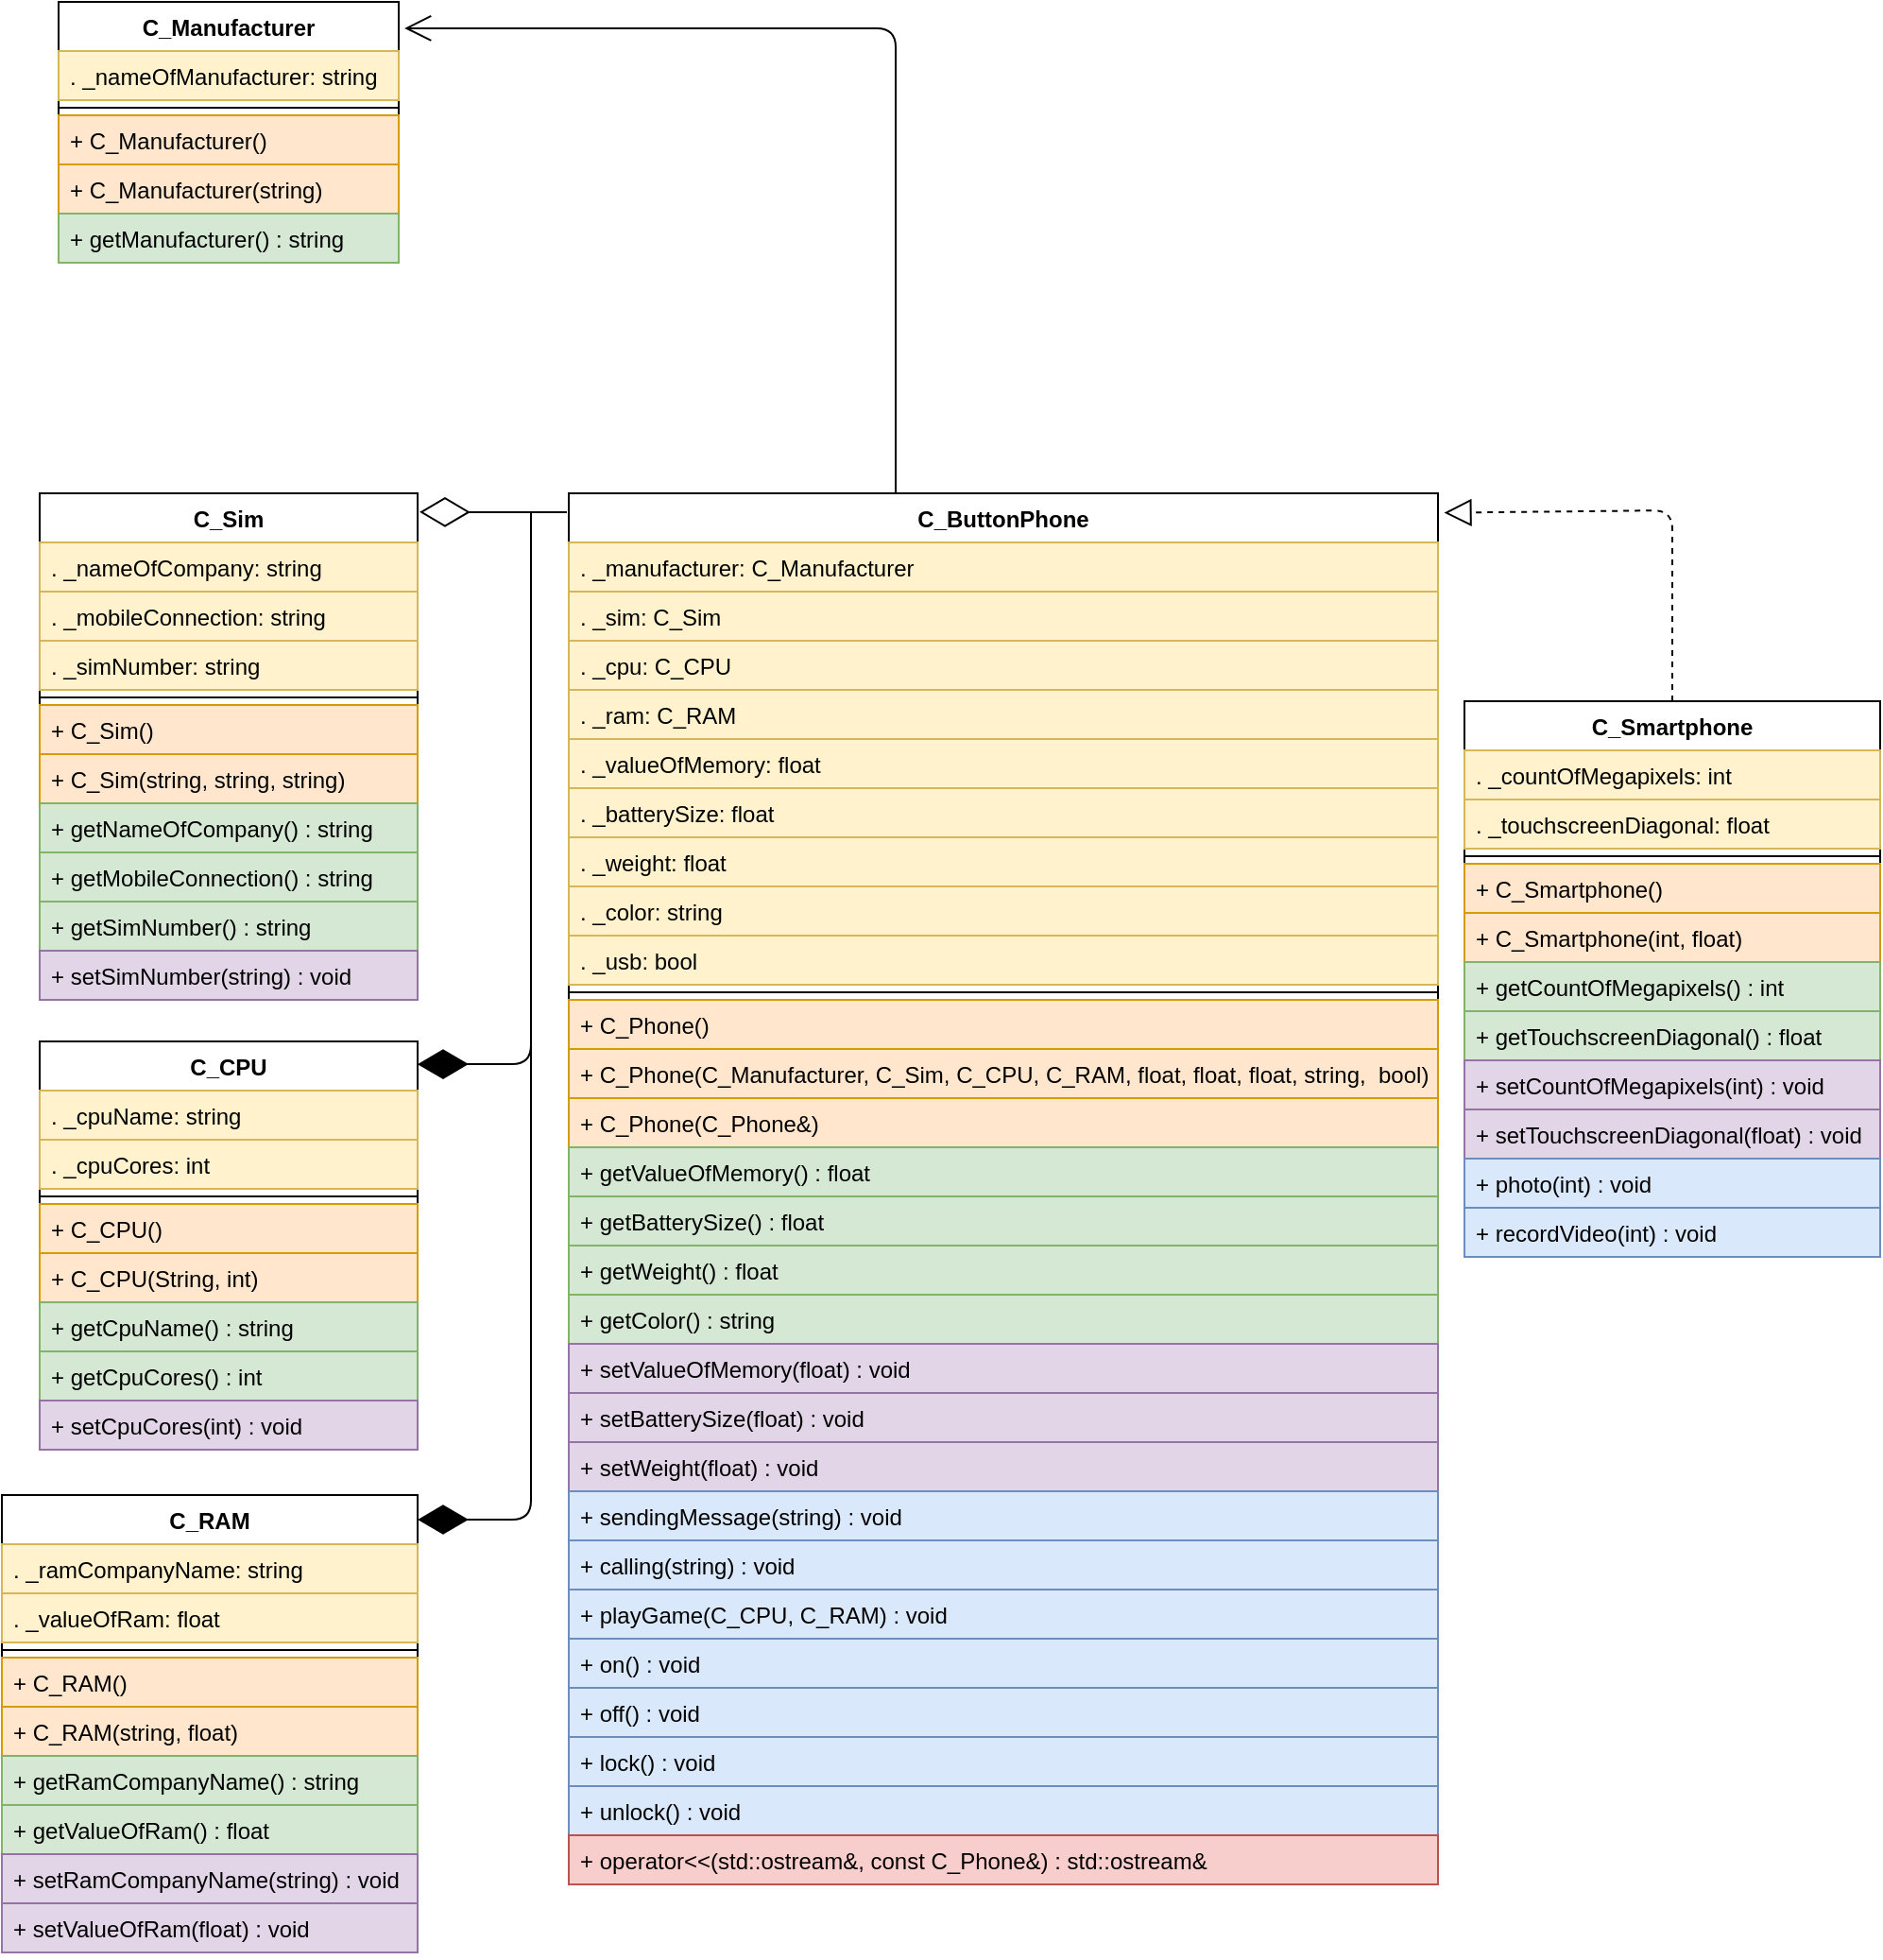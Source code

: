 <mxfile version="15.0.4" type="github">
  <diagram id="yByAGaXeHtsglBaPChMi" name="Page-1">
    <mxGraphModel dx="2209" dy="1964" grid="1" gridSize="10" guides="1" tooltips="1" connect="1" arrows="1" fold="1" page="1" pageScale="1" pageWidth="827" pageHeight="1169" math="0" shadow="0">
      <root>
        <mxCell id="0" />
        <mxCell id="1" parent="0" />
        <mxCell id="Nohw356kASE3FGhJJEtO-1" value="C_ButtonPhone" style="swimlane;fontStyle=1;align=center;verticalAlign=top;childLayout=stackLayout;horizontal=1;startSize=26;horizontalStack=0;resizeParent=1;resizeParentMax=0;resizeLast=0;collapsible=1;marginBottom=0;" parent="1" vertex="1">
          <mxGeometry x="-170" width="460" height="736" as="geometry" />
        </mxCell>
        <mxCell id="Cpvz5Reu_O1lryo7BNxU-34" value=". _manufacturer: C_Manufacturer" style="text;strokeColor=#d6b656;fillColor=#fff2cc;align=left;verticalAlign=top;spacingLeft=4;spacingRight=4;overflow=hidden;rotatable=0;points=[[0,0.5],[1,0.5]];portConstraint=eastwest;" vertex="1" parent="Nohw356kASE3FGhJJEtO-1">
          <mxGeometry y="26" width="460" height="26" as="geometry" />
        </mxCell>
        <mxCell id="Cpvz5Reu_O1lryo7BNxU-33" value=". _sim: C_Sim" style="text;strokeColor=#d6b656;fillColor=#fff2cc;align=left;verticalAlign=top;spacingLeft=4;spacingRight=4;overflow=hidden;rotatable=0;points=[[0,0.5],[1,0.5]];portConstraint=eastwest;" vertex="1" parent="Nohw356kASE3FGhJJEtO-1">
          <mxGeometry y="52" width="460" height="26" as="geometry" />
        </mxCell>
        <mxCell id="Cpvz5Reu_O1lryo7BNxU-32" value=". _cpu: C_CPU" style="text;strokeColor=#d6b656;fillColor=#fff2cc;align=left;verticalAlign=top;spacingLeft=4;spacingRight=4;overflow=hidden;rotatable=0;points=[[0,0.5],[1,0.5]];portConstraint=eastwest;" vertex="1" parent="Nohw356kASE3FGhJJEtO-1">
          <mxGeometry y="78" width="460" height="26" as="geometry" />
        </mxCell>
        <mxCell id="Nohw356kASE3FGhJJEtO-2" value=". _ram: C_RAM" style="text;strokeColor=#d6b656;fillColor=#fff2cc;align=left;verticalAlign=top;spacingLeft=4;spacingRight=4;overflow=hidden;rotatable=0;points=[[0,0.5],[1,0.5]];portConstraint=eastwest;" parent="Nohw356kASE3FGhJJEtO-1" vertex="1">
          <mxGeometry y="104" width="460" height="26" as="geometry" />
        </mxCell>
        <mxCell id="Nohw356kASE3FGhJJEtO-70" value=". _valueOfMemory: float" style="text;strokeColor=#d6b656;fillColor=#fff2cc;align=left;verticalAlign=top;spacingLeft=4;spacingRight=4;overflow=hidden;rotatable=0;points=[[0,0.5],[1,0.5]];portConstraint=eastwest;" parent="Nohw356kASE3FGhJJEtO-1" vertex="1">
          <mxGeometry y="130" width="460" height="26" as="geometry" />
        </mxCell>
        <mxCell id="Nohw356kASE3FGhJJEtO-38" value=". _batterySize: float" style="text;strokeColor=#d6b656;fillColor=#fff2cc;align=left;verticalAlign=top;spacingLeft=4;spacingRight=4;overflow=hidden;rotatable=0;points=[[0,0.5],[1,0.5]];portConstraint=eastwest;" parent="Nohw356kASE3FGhJJEtO-1" vertex="1">
          <mxGeometry y="156" width="460" height="26" as="geometry" />
        </mxCell>
        <mxCell id="Nohw356kASE3FGhJJEtO-42" value=". _weight: float" style="text;strokeColor=#d6b656;fillColor=#fff2cc;align=left;verticalAlign=top;spacingLeft=4;spacingRight=4;overflow=hidden;rotatable=0;points=[[0,0.5],[1,0.5]];portConstraint=eastwest;" parent="Nohw356kASE3FGhJJEtO-1" vertex="1">
          <mxGeometry y="182" width="460" height="26" as="geometry" />
        </mxCell>
        <mxCell id="Nohw356kASE3FGhJJEtO-43" value=". _color: string" style="text;strokeColor=#d6b656;fillColor=#fff2cc;align=left;verticalAlign=top;spacingLeft=4;spacingRight=4;overflow=hidden;rotatable=0;points=[[0,0.5],[1,0.5]];portConstraint=eastwest;" parent="Nohw356kASE3FGhJJEtO-1" vertex="1">
          <mxGeometry y="208" width="460" height="26" as="geometry" />
        </mxCell>
        <mxCell id="Cpvz5Reu_O1lryo7BNxU-38" value=". _usb: bool" style="text;strokeColor=#d6b656;fillColor=#fff2cc;align=left;verticalAlign=top;spacingLeft=4;spacingRight=4;overflow=hidden;rotatable=0;points=[[0,0.5],[1,0.5]];portConstraint=eastwest;" vertex="1" parent="Nohw356kASE3FGhJJEtO-1">
          <mxGeometry y="234" width="460" height="26" as="geometry" />
        </mxCell>
        <mxCell id="Nohw356kASE3FGhJJEtO-3" value="" style="line;strokeWidth=1;fillColor=none;align=left;verticalAlign=middle;spacingTop=-1;spacingLeft=3;spacingRight=3;rotatable=0;labelPosition=right;points=[];portConstraint=eastwest;" parent="Nohw356kASE3FGhJJEtO-1" vertex="1">
          <mxGeometry y="260" width="460" height="8" as="geometry" />
        </mxCell>
        <mxCell id="Nohw356kASE3FGhJJEtO-4" value="+ C_Phone()" style="text;strokeColor=#d79b00;fillColor=#ffe6cc;align=left;verticalAlign=top;spacingLeft=4;spacingRight=4;overflow=hidden;rotatable=0;points=[[0,0.5],[1,0.5]];portConstraint=eastwest;" parent="Nohw356kASE3FGhJJEtO-1" vertex="1">
          <mxGeometry y="268" width="460" height="26" as="geometry" />
        </mxCell>
        <mxCell id="Nohw356kASE3FGhJJEtO-44" value="+ C_Phone(C_Manufacturer, C_Sim, C_CPU, C_RAM, float, float, float, string,  bool)" style="text;strokeColor=#d79b00;fillColor=#ffe6cc;align=left;verticalAlign=top;spacingLeft=4;spacingRight=4;overflow=hidden;rotatable=0;points=[[0,0.5],[1,0.5]];portConstraint=eastwest;" parent="Nohw356kASE3FGhJJEtO-1" vertex="1">
          <mxGeometry y="294" width="460" height="26" as="geometry" />
        </mxCell>
        <mxCell id="Nohw356kASE3FGhJJEtO-45" value="+ C_Phone(C_Phone&amp;)" style="text;strokeColor=#d79b00;fillColor=#ffe6cc;align=left;verticalAlign=top;spacingLeft=4;spacingRight=4;overflow=hidden;rotatable=0;points=[[0,0.5],[1,0.5]];portConstraint=eastwest;" parent="Nohw356kASE3FGhJJEtO-1" vertex="1">
          <mxGeometry y="320" width="460" height="26" as="geometry" />
        </mxCell>
        <mxCell id="Nohw356kASE3FGhJJEtO-71" value="+ getValueOfMemory() : float" style="text;strokeColor=#82b366;fillColor=#d5e8d4;align=left;verticalAlign=top;spacingLeft=4;spacingRight=4;overflow=hidden;rotatable=0;points=[[0,0.5],[1,0.5]];portConstraint=eastwest;" parent="Nohw356kASE3FGhJJEtO-1" vertex="1">
          <mxGeometry y="346" width="460" height="26" as="geometry" />
        </mxCell>
        <mxCell id="Nohw356kASE3FGhJJEtO-48" value="+ getBatterySize() : float" style="text;strokeColor=#82b366;fillColor=#d5e8d4;align=left;verticalAlign=top;spacingLeft=4;spacingRight=4;overflow=hidden;rotatable=0;points=[[0,0.5],[1,0.5]];portConstraint=eastwest;" parent="Nohw356kASE3FGhJJEtO-1" vertex="1">
          <mxGeometry y="372" width="460" height="26" as="geometry" />
        </mxCell>
        <mxCell id="Nohw356kASE3FGhJJEtO-52" value="+ getWeight() : float" style="text;strokeColor=#82b366;fillColor=#d5e8d4;align=left;verticalAlign=top;spacingLeft=4;spacingRight=4;overflow=hidden;rotatable=0;points=[[0,0.5],[1,0.5]];portConstraint=eastwest;" parent="Nohw356kASE3FGhJJEtO-1" vertex="1">
          <mxGeometry y="398" width="460" height="26" as="geometry" />
        </mxCell>
        <mxCell id="Nohw356kASE3FGhJJEtO-53" value="+ getColor() : string" style="text;strokeColor=#82b366;fillColor=#d5e8d4;align=left;verticalAlign=top;spacingLeft=4;spacingRight=4;overflow=hidden;rotatable=0;points=[[0,0.5],[1,0.5]];portConstraint=eastwest;" parent="Nohw356kASE3FGhJJEtO-1" vertex="1">
          <mxGeometry y="424" width="460" height="26" as="geometry" />
        </mxCell>
        <mxCell id="Nohw356kASE3FGhJJEtO-85" value="+ setValueOfMemory(float) : void" style="text;strokeColor=#9673a6;fillColor=#e1d5e7;align=left;verticalAlign=top;spacingLeft=4;spacingRight=4;overflow=hidden;rotatable=0;points=[[0,0.5],[1,0.5]];portConstraint=eastwest;" parent="Nohw356kASE3FGhJJEtO-1" vertex="1">
          <mxGeometry y="450" width="460" height="26" as="geometry" />
        </mxCell>
        <mxCell id="Nohw356kASE3FGhJJEtO-57" value="+ setBatterySize(float) : void" style="text;strokeColor=#9673a6;fillColor=#e1d5e7;align=left;verticalAlign=top;spacingLeft=4;spacingRight=4;overflow=hidden;rotatable=0;points=[[0,0.5],[1,0.5]];portConstraint=eastwest;" parent="Nohw356kASE3FGhJJEtO-1" vertex="1">
          <mxGeometry y="476" width="460" height="26" as="geometry" />
        </mxCell>
        <mxCell id="Nohw356kASE3FGhJJEtO-59" value="+ setWeight(float) : void" style="text;strokeColor=#9673a6;fillColor=#e1d5e7;align=left;verticalAlign=top;spacingLeft=4;spacingRight=4;overflow=hidden;rotatable=0;points=[[0,0.5],[1,0.5]];portConstraint=eastwest;" parent="Nohw356kASE3FGhJJEtO-1" vertex="1">
          <mxGeometry y="502" width="460" height="26" as="geometry" />
        </mxCell>
        <mxCell id="Nohw356kASE3FGhJJEtO-61" value="+ sendingMessage(string) : void" style="text;strokeColor=#6c8ebf;fillColor=#dae8fc;align=left;verticalAlign=top;spacingLeft=4;spacingRight=4;overflow=hidden;rotatable=0;points=[[0,0.5],[1,0.5]];portConstraint=eastwest;" parent="Nohw356kASE3FGhJJEtO-1" vertex="1">
          <mxGeometry y="528" width="460" height="26" as="geometry" />
        </mxCell>
        <mxCell id="Nohw356kASE3FGhJJEtO-62" value="+ calling(string) : void" style="text;strokeColor=#6c8ebf;fillColor=#dae8fc;align=left;verticalAlign=top;spacingLeft=4;spacingRight=4;overflow=hidden;rotatable=0;points=[[0,0.5],[1,0.5]];portConstraint=eastwest;" parent="Nohw356kASE3FGhJJEtO-1" vertex="1">
          <mxGeometry y="554" width="460" height="26" as="geometry" />
        </mxCell>
        <mxCell id="Cpvz5Reu_O1lryo7BNxU-40" value="+ playGame(C_CPU, C_RAM) : void" style="text;strokeColor=#6c8ebf;fillColor=#dae8fc;align=left;verticalAlign=top;spacingLeft=4;spacingRight=4;overflow=hidden;rotatable=0;points=[[0,0.5],[1,0.5]];portConstraint=eastwest;" vertex="1" parent="Nohw356kASE3FGhJJEtO-1">
          <mxGeometry y="580" width="460" height="26" as="geometry" />
        </mxCell>
        <mxCell id="Nohw356kASE3FGhJJEtO-66" value="+ on() : void" style="text;strokeColor=#6c8ebf;fillColor=#dae8fc;align=left;verticalAlign=top;spacingLeft=4;spacingRight=4;overflow=hidden;rotatable=0;points=[[0,0.5],[1,0.5]];portConstraint=eastwest;" parent="Nohw356kASE3FGhJJEtO-1" vertex="1">
          <mxGeometry y="606" width="460" height="26" as="geometry" />
        </mxCell>
        <mxCell id="Nohw356kASE3FGhJJEtO-67" value="+ off() : void" style="text;strokeColor=#6c8ebf;fillColor=#dae8fc;align=left;verticalAlign=top;spacingLeft=4;spacingRight=4;overflow=hidden;rotatable=0;points=[[0,0.5],[1,0.5]];portConstraint=eastwest;" parent="Nohw356kASE3FGhJJEtO-1" vertex="1">
          <mxGeometry y="632" width="460" height="26" as="geometry" />
        </mxCell>
        <mxCell id="Nohw356kASE3FGhJJEtO-87" value="+ lock() : void" style="text;strokeColor=#6c8ebf;fillColor=#dae8fc;align=left;verticalAlign=top;spacingLeft=4;spacingRight=4;overflow=hidden;rotatable=0;points=[[0,0.5],[1,0.5]];portConstraint=eastwest;" parent="Nohw356kASE3FGhJJEtO-1" vertex="1">
          <mxGeometry y="658" width="460" height="26" as="geometry" />
        </mxCell>
        <mxCell id="Nohw356kASE3FGhJJEtO-88" value="+ unlock() : void" style="text;strokeColor=#6c8ebf;fillColor=#dae8fc;align=left;verticalAlign=top;spacingLeft=4;spacingRight=4;overflow=hidden;rotatable=0;points=[[0,0.5],[1,0.5]];portConstraint=eastwest;" parent="Nohw356kASE3FGhJJEtO-1" vertex="1">
          <mxGeometry y="684" width="460" height="26" as="geometry" />
        </mxCell>
        <mxCell id="Nohw356kASE3FGhJJEtO-68" value="+ operator&lt;&lt;(std::ostream&amp;, const C_Phone&amp;) : std::ostream&amp;" style="text;strokeColor=#b85450;fillColor=#f8cecc;align=left;verticalAlign=top;spacingLeft=4;spacingRight=4;overflow=hidden;rotatable=0;points=[[0,0.5],[1,0.5]];portConstraint=eastwest;" parent="Nohw356kASE3FGhJJEtO-1" vertex="1">
          <mxGeometry y="710" width="460" height="26" as="geometry" />
        </mxCell>
        <mxCell id="Nohw356kASE3FGhJJEtO-5" value="C_Smartphone" style="swimlane;fontStyle=1;align=center;verticalAlign=top;childLayout=stackLayout;horizontal=1;startSize=26;horizontalStack=0;resizeParent=1;resizeParentMax=0;resizeLast=0;collapsible=1;marginBottom=0;" parent="1" vertex="1">
          <mxGeometry x="304" y="110" width="220" height="294" as="geometry" />
        </mxCell>
        <mxCell id="Nohw356kASE3FGhJJEtO-17" value=". _countOfMegapixels: int" style="text;strokeColor=#d6b656;fillColor=#fff2cc;align=left;verticalAlign=top;spacingLeft=4;spacingRight=4;overflow=hidden;rotatable=0;points=[[0,0.5],[1,0.5]];portConstraint=eastwest;" parent="Nohw356kASE3FGhJJEtO-5" vertex="1">
          <mxGeometry y="26" width="220" height="26" as="geometry" />
        </mxCell>
        <mxCell id="Cpvz5Reu_O1lryo7BNxU-35" value=". _touchscreenDiagonal: float" style="text;strokeColor=#d6b656;fillColor=#fff2cc;align=left;verticalAlign=top;spacingLeft=4;spacingRight=4;overflow=hidden;rotatable=0;points=[[0,0.5],[1,0.5]];portConstraint=eastwest;" vertex="1" parent="Nohw356kASE3FGhJJEtO-5">
          <mxGeometry y="52" width="220" height="26" as="geometry" />
        </mxCell>
        <mxCell id="Nohw356kASE3FGhJJEtO-7" value="" style="line;strokeWidth=1;fillColor=none;align=left;verticalAlign=middle;spacingTop=-1;spacingLeft=3;spacingRight=3;rotatable=0;labelPosition=right;points=[];portConstraint=eastwest;" parent="Nohw356kASE3FGhJJEtO-5" vertex="1">
          <mxGeometry y="78" width="220" height="8" as="geometry" />
        </mxCell>
        <mxCell id="Nohw356kASE3FGhJJEtO-8" value="+ C_Smartphone()" style="text;strokeColor=#d79b00;fillColor=#ffe6cc;align=left;verticalAlign=top;spacingLeft=4;spacingRight=4;overflow=hidden;rotatable=0;points=[[0,0.5],[1,0.5]];portConstraint=eastwest;" parent="Nohw356kASE3FGhJJEtO-5" vertex="1">
          <mxGeometry y="86" width="220" height="26" as="geometry" />
        </mxCell>
        <mxCell id="Nohw356kASE3FGhJJEtO-22" value="+ C_Smartphone(int, float)" style="text;strokeColor=#d79b00;fillColor=#ffe6cc;align=left;verticalAlign=top;spacingLeft=4;spacingRight=4;overflow=hidden;rotatable=0;points=[[0,0.5],[1,0.5]];portConstraint=eastwest;" parent="Nohw356kASE3FGhJJEtO-5" vertex="1">
          <mxGeometry y="112" width="220" height="26" as="geometry" />
        </mxCell>
        <mxCell id="Nohw356kASE3FGhJJEtO-27" value="+ getCountOfMegapixels() : int" style="text;strokeColor=#82b366;fillColor=#d5e8d4;align=left;verticalAlign=top;spacingLeft=4;spacingRight=4;overflow=hidden;rotatable=0;points=[[0,0.5],[1,0.5]];portConstraint=eastwest;" parent="Nohw356kASE3FGhJJEtO-5" vertex="1">
          <mxGeometry y="138" width="220" height="26" as="geometry" />
        </mxCell>
        <mxCell id="Cpvz5Reu_O1lryo7BNxU-36" value="+ getTouchscreenDiagonal() : float" style="text;strokeColor=#82b366;fillColor=#d5e8d4;align=left;verticalAlign=top;spacingLeft=4;spacingRight=4;overflow=hidden;rotatable=0;points=[[0,0.5],[1,0.5]];portConstraint=eastwest;" vertex="1" parent="Nohw356kASE3FGhJJEtO-5">
          <mxGeometry y="164" width="220" height="26" as="geometry" />
        </mxCell>
        <mxCell id="Nohw356kASE3FGhJJEtO-86" value="+ setCountOfMegapixels(int) : void" style="text;strokeColor=#9673a6;fillColor=#e1d5e7;align=left;verticalAlign=top;spacingLeft=4;spacingRight=4;overflow=hidden;rotatable=0;points=[[0,0.5],[1,0.5]];portConstraint=eastwest;" parent="Nohw356kASE3FGhJJEtO-5" vertex="1">
          <mxGeometry y="190" width="220" height="26" as="geometry" />
        </mxCell>
        <mxCell id="Cpvz5Reu_O1lryo7BNxU-37" value="+ setTouchscreenDiagonal(float) : void" style="text;strokeColor=#9673a6;fillColor=#e1d5e7;align=left;verticalAlign=top;spacingLeft=4;spacingRight=4;overflow=hidden;rotatable=0;points=[[0,0.5],[1,0.5]];portConstraint=eastwest;" vertex="1" parent="Nohw356kASE3FGhJJEtO-5">
          <mxGeometry y="216" width="220" height="26" as="geometry" />
        </mxCell>
        <mxCell id="Nohw356kASE3FGhJJEtO-64" value="+ photo(int) : void" style="text;strokeColor=#6c8ebf;fillColor=#dae8fc;align=left;verticalAlign=top;spacingLeft=4;spacingRight=4;overflow=hidden;rotatable=0;points=[[0,0.5],[1,0.5]];portConstraint=eastwest;" parent="Nohw356kASE3FGhJJEtO-5" vertex="1">
          <mxGeometry y="242" width="220" height="26" as="geometry" />
        </mxCell>
        <mxCell id="Nohw356kASE3FGhJJEtO-65" value="+ recordVideo(int) : void" style="text;strokeColor=#6c8ebf;fillColor=#dae8fc;align=left;verticalAlign=top;spacingLeft=4;spacingRight=4;overflow=hidden;rotatable=0;points=[[0,0.5],[1,0.5]];portConstraint=eastwest;" parent="Nohw356kASE3FGhJJEtO-5" vertex="1">
          <mxGeometry y="268" width="220" height="26" as="geometry" />
        </mxCell>
        <mxCell id="Nohw356kASE3FGhJJEtO-55" value="" style="endArrow=block;dashed=1;endFill=0;endSize=12;html=1;exitX=0.5;exitY=0;exitDx=0;exitDy=0;entryX=1.007;entryY=0.014;entryDx=0;entryDy=0;entryPerimeter=0;" parent="1" source="Nohw356kASE3FGhJJEtO-5" target="Nohw356kASE3FGhJJEtO-1" edge="1">
          <mxGeometry width="160" relative="1" as="geometry">
            <mxPoint x="330" y="360" as="sourcePoint" />
            <mxPoint x="581" y="10" as="targetPoint" />
            <Array as="points">
              <mxPoint x="414" y="9" />
            </Array>
          </mxGeometry>
        </mxCell>
        <mxCell id="Nohw356kASE3FGhJJEtO-73" value="C_Sim" style="swimlane;fontStyle=1;align=center;verticalAlign=top;childLayout=stackLayout;horizontal=1;startSize=26;horizontalStack=0;resizeParent=1;resizeParentMax=0;resizeLast=0;collapsible=1;marginBottom=0;" parent="1" vertex="1">
          <mxGeometry x="-450" width="200" height="268" as="geometry" />
        </mxCell>
        <mxCell id="Nohw356kASE3FGhJJEtO-74" value=". _nameOfCompany: string" style="text;strokeColor=#d6b656;fillColor=#fff2cc;align=left;verticalAlign=top;spacingLeft=4;spacingRight=4;overflow=hidden;rotatable=0;points=[[0,0.5],[1,0.5]];portConstraint=eastwest;" parent="Nohw356kASE3FGhJJEtO-73" vertex="1">
          <mxGeometry y="26" width="200" height="26" as="geometry" />
        </mxCell>
        <mxCell id="Nohw356kASE3FGhJJEtO-79" value=". _mobileConnection: string" style="text;strokeColor=#d6b656;fillColor=#fff2cc;align=left;verticalAlign=top;spacingLeft=4;spacingRight=4;overflow=hidden;rotatable=0;points=[[0,0.5],[1,0.5]];portConstraint=eastwest;" parent="Nohw356kASE3FGhJJEtO-73" vertex="1">
          <mxGeometry y="52" width="200" height="26" as="geometry" />
        </mxCell>
        <mxCell id="Nohw356kASE3FGhJJEtO-82" value=". _simNumber: string" style="text;strokeColor=#d6b656;fillColor=#fff2cc;align=left;verticalAlign=top;spacingLeft=4;spacingRight=4;overflow=hidden;rotatable=0;points=[[0,0.5],[1,0.5]];portConstraint=eastwest;" parent="Nohw356kASE3FGhJJEtO-73" vertex="1">
          <mxGeometry y="78" width="200" height="26" as="geometry" />
        </mxCell>
        <mxCell id="Nohw356kASE3FGhJJEtO-75" value="" style="line;strokeWidth=1;fillColor=none;align=left;verticalAlign=middle;spacingTop=-1;spacingLeft=3;spacingRight=3;rotatable=0;labelPosition=right;points=[];portConstraint=eastwest;" parent="Nohw356kASE3FGhJJEtO-73" vertex="1">
          <mxGeometry y="104" width="200" height="8" as="geometry" />
        </mxCell>
        <mxCell id="Nohw356kASE3FGhJJEtO-76" value="+ C_Sim()" style="text;strokeColor=#d79b00;fillColor=#ffe6cc;align=left;verticalAlign=top;spacingLeft=4;spacingRight=4;overflow=hidden;rotatable=0;points=[[0,0.5],[1,0.5]];portConstraint=eastwest;" parent="Nohw356kASE3FGhJJEtO-73" vertex="1">
          <mxGeometry y="112" width="200" height="26" as="geometry" />
        </mxCell>
        <mxCell id="Nohw356kASE3FGhJJEtO-78" value="+ C_Sim(string, string, string)" style="text;strokeColor=#d79b00;fillColor=#ffe6cc;align=left;verticalAlign=top;spacingLeft=4;spacingRight=4;overflow=hidden;rotatable=0;points=[[0,0.5],[1,0.5]];portConstraint=eastwest;" parent="Nohw356kASE3FGhJJEtO-73" vertex="1">
          <mxGeometry y="138" width="200" height="26" as="geometry" />
        </mxCell>
        <mxCell id="Nohw356kASE3FGhJJEtO-80" value="+ getNameOfCompany() : string" style="text;strokeColor=#82b366;fillColor=#d5e8d4;align=left;verticalAlign=top;spacingLeft=4;spacingRight=4;overflow=hidden;rotatable=0;points=[[0,0.5],[1,0.5]];portConstraint=eastwest;" parent="Nohw356kASE3FGhJJEtO-73" vertex="1">
          <mxGeometry y="164" width="200" height="26" as="geometry" />
        </mxCell>
        <mxCell id="Nohw356kASE3FGhJJEtO-81" value="+ getMobileConnection() : string" style="text;strokeColor=#82b366;fillColor=#d5e8d4;align=left;verticalAlign=top;spacingLeft=4;spacingRight=4;overflow=hidden;rotatable=0;points=[[0,0.5],[1,0.5]];portConstraint=eastwest;" parent="Nohw356kASE3FGhJJEtO-73" vertex="1">
          <mxGeometry y="190" width="200" height="26" as="geometry" />
        </mxCell>
        <mxCell id="Nohw356kASE3FGhJJEtO-83" value="+ getSimNumber() : string" style="text;strokeColor=#82b366;fillColor=#d5e8d4;align=left;verticalAlign=top;spacingLeft=4;spacingRight=4;overflow=hidden;rotatable=0;points=[[0,0.5],[1,0.5]];portConstraint=eastwest;" parent="Nohw356kASE3FGhJJEtO-73" vertex="1">
          <mxGeometry y="216" width="200" height="26" as="geometry" />
        </mxCell>
        <mxCell id="Nohw356kASE3FGhJJEtO-84" value="+ setSimNumber(string) : void" style="text;strokeColor=#9673a6;fillColor=#e1d5e7;align=left;verticalAlign=top;spacingLeft=4;spacingRight=4;overflow=hidden;rotatable=0;points=[[0,0.5],[1,0.5]];portConstraint=eastwest;" parent="Nohw356kASE3FGhJJEtO-73" vertex="1">
          <mxGeometry y="242" width="200" height="26" as="geometry" />
        </mxCell>
        <mxCell id="Nohw356kASE3FGhJJEtO-77" value="" style="endArrow=diamondThin;endFill=0;endSize=24;html=1;entryX=1.005;entryY=0.037;entryDx=0;entryDy=0;entryPerimeter=0;" parent="1" edge="1" target="Nohw356kASE3FGhJJEtO-73">
          <mxGeometry width="160" relative="1" as="geometry">
            <mxPoint x="-171" y="10" as="sourcePoint" />
            <mxPoint x="-250" y="12" as="targetPoint" />
          </mxGeometry>
        </mxCell>
        <mxCell id="Cpvz5Reu_O1lryo7BNxU-1" value="C_CPU" style="swimlane;fontStyle=1;align=center;verticalAlign=top;childLayout=stackLayout;horizontal=1;startSize=26;horizontalStack=0;resizeParent=1;resizeParentMax=0;resizeLast=0;collapsible=1;marginBottom=0;" vertex="1" parent="1">
          <mxGeometry x="-450" y="290" width="200" height="216" as="geometry" />
        </mxCell>
        <mxCell id="Cpvz5Reu_O1lryo7BNxU-5" value=". _cpuName: string" style="text;strokeColor=#d6b656;fillColor=#fff2cc;align=left;verticalAlign=top;spacingLeft=4;spacingRight=4;overflow=hidden;rotatable=0;points=[[0,0.5],[1,0.5]];portConstraint=eastwest;" vertex="1" parent="Cpvz5Reu_O1lryo7BNxU-1">
          <mxGeometry y="26" width="200" height="26" as="geometry" />
        </mxCell>
        <mxCell id="Cpvz5Reu_O1lryo7BNxU-6" value=". _cpuCores: int" style="text;strokeColor=#d6b656;fillColor=#fff2cc;align=left;verticalAlign=top;spacingLeft=4;spacingRight=4;overflow=hidden;rotatable=0;points=[[0,0.5],[1,0.5]];portConstraint=eastwest;" vertex="1" parent="Cpvz5Reu_O1lryo7BNxU-1">
          <mxGeometry y="52" width="200" height="26" as="geometry" />
        </mxCell>
        <mxCell id="Cpvz5Reu_O1lryo7BNxU-3" value="" style="line;strokeWidth=1;fillColor=none;align=left;verticalAlign=middle;spacingTop=-1;spacingLeft=3;spacingRight=3;rotatable=0;labelPosition=right;points=[];portConstraint=eastwest;" vertex="1" parent="Cpvz5Reu_O1lryo7BNxU-1">
          <mxGeometry y="78" width="200" height="8" as="geometry" />
        </mxCell>
        <mxCell id="Cpvz5Reu_O1lryo7BNxU-7" value="+ C_CPU()" style="text;strokeColor=#d79b00;fillColor=#ffe6cc;align=left;verticalAlign=top;spacingLeft=4;spacingRight=4;overflow=hidden;rotatable=0;points=[[0,0.5],[1,0.5]];portConstraint=eastwest;" vertex="1" parent="Cpvz5Reu_O1lryo7BNxU-1">
          <mxGeometry y="86" width="200" height="26" as="geometry" />
        </mxCell>
        <mxCell id="Cpvz5Reu_O1lryo7BNxU-4" value="+ C_CPU(String, int)" style="text;strokeColor=#d79b00;fillColor=#ffe6cc;align=left;verticalAlign=top;spacingLeft=4;spacingRight=4;overflow=hidden;rotatable=0;points=[[0,0.5],[1,0.5]];portConstraint=eastwest;" vertex="1" parent="Cpvz5Reu_O1lryo7BNxU-1">
          <mxGeometry y="112" width="200" height="26" as="geometry" />
        </mxCell>
        <mxCell id="Cpvz5Reu_O1lryo7BNxU-8" value="+ getCpuName() : string" style="text;strokeColor=#82b366;fillColor=#d5e8d4;align=left;verticalAlign=top;spacingLeft=4;spacingRight=4;overflow=hidden;rotatable=0;points=[[0,0.5],[1,0.5]];portConstraint=eastwest;" vertex="1" parent="Cpvz5Reu_O1lryo7BNxU-1">
          <mxGeometry y="138" width="200" height="26" as="geometry" />
        </mxCell>
        <mxCell id="Cpvz5Reu_O1lryo7BNxU-9" value="+ getCpuCores() : int" style="text;strokeColor=#82b366;fillColor=#d5e8d4;align=left;verticalAlign=top;spacingLeft=4;spacingRight=4;overflow=hidden;rotatable=0;points=[[0,0.5],[1,0.5]];portConstraint=eastwest;" vertex="1" parent="Cpvz5Reu_O1lryo7BNxU-1">
          <mxGeometry y="164" width="200" height="26" as="geometry" />
        </mxCell>
        <mxCell id="Cpvz5Reu_O1lryo7BNxU-10" value="+ setCpuCores(int) : void" style="text;strokeColor=#9673a6;fillColor=#e1d5e7;align=left;verticalAlign=top;spacingLeft=4;spacingRight=4;overflow=hidden;rotatable=0;points=[[0,0.5],[1,0.5]];portConstraint=eastwest;" vertex="1" parent="Cpvz5Reu_O1lryo7BNxU-1">
          <mxGeometry y="190" width="200" height="26" as="geometry" />
        </mxCell>
        <mxCell id="Cpvz5Reu_O1lryo7BNxU-11" value="" style="endArrow=diamondThin;endFill=1;endSize=24;html=1;entryX=1;entryY=0.056;entryDx=0;entryDy=0;entryPerimeter=0;" edge="1" parent="1" target="Cpvz5Reu_O1lryo7BNxU-1">
          <mxGeometry width="160" relative="1" as="geometry">
            <mxPoint x="-190" y="10" as="sourcePoint" />
            <mxPoint x="-220" y="310" as="targetPoint" />
            <Array as="points">
              <mxPoint x="-190" y="302" />
            </Array>
          </mxGeometry>
        </mxCell>
        <mxCell id="Cpvz5Reu_O1lryo7BNxU-12" value="C_Manufacturer" style="swimlane;fontStyle=1;align=center;verticalAlign=top;childLayout=stackLayout;horizontal=1;startSize=26;horizontalStack=0;resizeParent=1;resizeParentMax=0;resizeLast=0;collapsible=1;marginBottom=0;" vertex="1" parent="1">
          <mxGeometry x="-440" y="-260" width="180" height="138" as="geometry" />
        </mxCell>
        <mxCell id="Cpvz5Reu_O1lryo7BNxU-13" value=". _nameOfManufacturer: string" style="text;strokeColor=#d6b656;fillColor=#fff2cc;align=left;verticalAlign=top;spacingLeft=4;spacingRight=4;overflow=hidden;rotatable=0;points=[[0,0.5],[1,0.5]];portConstraint=eastwest;" vertex="1" parent="Cpvz5Reu_O1lryo7BNxU-12">
          <mxGeometry y="26" width="180" height="26" as="geometry" />
        </mxCell>
        <mxCell id="Cpvz5Reu_O1lryo7BNxU-14" value="" style="line;strokeWidth=1;fillColor=none;align=left;verticalAlign=middle;spacingTop=-1;spacingLeft=3;spacingRight=3;rotatable=0;labelPosition=right;points=[];portConstraint=eastwest;" vertex="1" parent="Cpvz5Reu_O1lryo7BNxU-12">
          <mxGeometry y="52" width="180" height="8" as="geometry" />
        </mxCell>
        <mxCell id="Cpvz5Reu_O1lryo7BNxU-16" value="+ C_Manufacturer()" style="text;strokeColor=#d79b00;fillColor=#ffe6cc;align=left;verticalAlign=top;spacingLeft=4;spacingRight=4;overflow=hidden;rotatable=0;points=[[0,0.5],[1,0.5]];portConstraint=eastwest;" vertex="1" parent="Cpvz5Reu_O1lryo7BNxU-12">
          <mxGeometry y="60" width="180" height="26" as="geometry" />
        </mxCell>
        <mxCell id="Cpvz5Reu_O1lryo7BNxU-15" value="+ C_Manufacturer(string)" style="text;strokeColor=#d79b00;fillColor=#ffe6cc;align=left;verticalAlign=top;spacingLeft=4;spacingRight=4;overflow=hidden;rotatable=0;points=[[0,0.5],[1,0.5]];portConstraint=eastwest;" vertex="1" parent="Cpvz5Reu_O1lryo7BNxU-12">
          <mxGeometry y="86" width="180" height="26" as="geometry" />
        </mxCell>
        <mxCell id="Cpvz5Reu_O1lryo7BNxU-17" value="+ getManufacturer() : string" style="text;strokeColor=#82b366;fillColor=#d5e8d4;align=left;verticalAlign=top;spacingLeft=4;spacingRight=4;overflow=hidden;rotatable=0;points=[[0,0.5],[1,0.5]];portConstraint=eastwest;" vertex="1" parent="Cpvz5Reu_O1lryo7BNxU-12">
          <mxGeometry y="112" width="180" height="26" as="geometry" />
        </mxCell>
        <mxCell id="Cpvz5Reu_O1lryo7BNxU-18" value="" style="endArrow=open;endFill=1;endSize=12;html=1;entryX=1.017;entryY=0.101;entryDx=0;entryDy=0;entryPerimeter=0;" edge="1" parent="1" target="Cpvz5Reu_O1lryo7BNxU-12">
          <mxGeometry width="160" relative="1" as="geometry">
            <mxPoint x="3" as="sourcePoint" />
            <mxPoint x="220" y="-300" as="targetPoint" />
            <Array as="points">
              <mxPoint x="3" y="-246" />
            </Array>
          </mxGeometry>
        </mxCell>
        <mxCell id="Cpvz5Reu_O1lryo7BNxU-19" value="C_RAM" style="swimlane;fontStyle=1;align=center;verticalAlign=top;childLayout=stackLayout;horizontal=1;startSize=26;horizontalStack=0;resizeParent=1;resizeParentMax=0;resizeLast=0;collapsible=1;marginBottom=0;" vertex="1" parent="1">
          <mxGeometry x="-470" y="530" width="220" height="242" as="geometry" />
        </mxCell>
        <mxCell id="Cpvz5Reu_O1lryo7BNxU-24" value=". _ramCompanyName: string" style="text;strokeColor=#d6b656;fillColor=#fff2cc;align=left;verticalAlign=top;spacingLeft=4;spacingRight=4;overflow=hidden;rotatable=0;points=[[0,0.5],[1,0.5]];portConstraint=eastwest;" vertex="1" parent="Cpvz5Reu_O1lryo7BNxU-19">
          <mxGeometry y="26" width="220" height="26" as="geometry" />
        </mxCell>
        <mxCell id="Cpvz5Reu_O1lryo7BNxU-23" value=". _valueOfRam: float" style="text;strokeColor=#d6b656;fillColor=#fff2cc;align=left;verticalAlign=top;spacingLeft=4;spacingRight=4;overflow=hidden;rotatable=0;points=[[0,0.5],[1,0.5]];portConstraint=eastwest;" vertex="1" parent="Cpvz5Reu_O1lryo7BNxU-19">
          <mxGeometry y="52" width="220" height="26" as="geometry" />
        </mxCell>
        <mxCell id="Cpvz5Reu_O1lryo7BNxU-21" value="" style="line;strokeWidth=1;fillColor=none;align=left;verticalAlign=middle;spacingTop=-1;spacingLeft=3;spacingRight=3;rotatable=0;labelPosition=right;points=[];portConstraint=eastwest;" vertex="1" parent="Cpvz5Reu_O1lryo7BNxU-19">
          <mxGeometry y="78" width="220" height="8" as="geometry" />
        </mxCell>
        <mxCell id="Cpvz5Reu_O1lryo7BNxU-25" value="+ C_RAM()" style="text;strokeColor=#d79b00;fillColor=#ffe6cc;align=left;verticalAlign=top;spacingLeft=4;spacingRight=4;overflow=hidden;rotatable=0;points=[[0,0.5],[1,0.5]];portConstraint=eastwest;" vertex="1" parent="Cpvz5Reu_O1lryo7BNxU-19">
          <mxGeometry y="86" width="220" height="26" as="geometry" />
        </mxCell>
        <mxCell id="Cpvz5Reu_O1lryo7BNxU-26" value="+ C_RAM(string, float)" style="text;strokeColor=#d79b00;fillColor=#ffe6cc;align=left;verticalAlign=top;spacingLeft=4;spacingRight=4;overflow=hidden;rotatable=0;points=[[0,0.5],[1,0.5]];portConstraint=eastwest;" vertex="1" parent="Cpvz5Reu_O1lryo7BNxU-19">
          <mxGeometry y="112" width="220" height="26" as="geometry" />
        </mxCell>
        <mxCell id="Cpvz5Reu_O1lryo7BNxU-30" value="+ getRamCompanyName() : string" style="text;strokeColor=#82b366;fillColor=#d5e8d4;align=left;verticalAlign=top;spacingLeft=4;spacingRight=4;overflow=hidden;rotatable=0;points=[[0,0.5],[1,0.5]];portConstraint=eastwest;" vertex="1" parent="Cpvz5Reu_O1lryo7BNxU-19">
          <mxGeometry y="138" width="220" height="26" as="geometry" />
        </mxCell>
        <mxCell id="Cpvz5Reu_O1lryo7BNxU-28" value="+ getValueOfRam() : float" style="text;strokeColor=#82b366;fillColor=#d5e8d4;align=left;verticalAlign=top;spacingLeft=4;spacingRight=4;overflow=hidden;rotatable=0;points=[[0,0.5],[1,0.5]];portConstraint=eastwest;" vertex="1" parent="Cpvz5Reu_O1lryo7BNxU-19">
          <mxGeometry y="164" width="220" height="26" as="geometry" />
        </mxCell>
        <mxCell id="Cpvz5Reu_O1lryo7BNxU-31" value="+ setRamCompanyName(string) : void" style="text;strokeColor=#9673a6;fillColor=#e1d5e7;align=left;verticalAlign=top;spacingLeft=4;spacingRight=4;overflow=hidden;rotatable=0;points=[[0,0.5],[1,0.5]];portConstraint=eastwest;" vertex="1" parent="Cpvz5Reu_O1lryo7BNxU-19">
          <mxGeometry y="190" width="220" height="26" as="geometry" />
        </mxCell>
        <mxCell id="Cpvz5Reu_O1lryo7BNxU-29" value="+ setValueOfRam(float) : void" style="text;strokeColor=#9673a6;fillColor=#e1d5e7;align=left;verticalAlign=top;spacingLeft=4;spacingRight=4;overflow=hidden;rotatable=0;points=[[0,0.5],[1,0.5]];portConstraint=eastwest;" vertex="1" parent="Cpvz5Reu_O1lryo7BNxU-19">
          <mxGeometry y="216" width="220" height="26" as="geometry" />
        </mxCell>
        <mxCell id="Cpvz5Reu_O1lryo7BNxU-27" value="" style="endArrow=diamondThin;endFill=1;endSize=24;html=1;" edge="1" parent="1">
          <mxGeometry width="160" relative="1" as="geometry">
            <mxPoint x="-190" y="260" as="sourcePoint" />
            <mxPoint x="-250" y="543" as="targetPoint" />
            <Array as="points">
              <mxPoint x="-190" y="543" />
            </Array>
          </mxGeometry>
        </mxCell>
      </root>
    </mxGraphModel>
  </diagram>
</mxfile>
